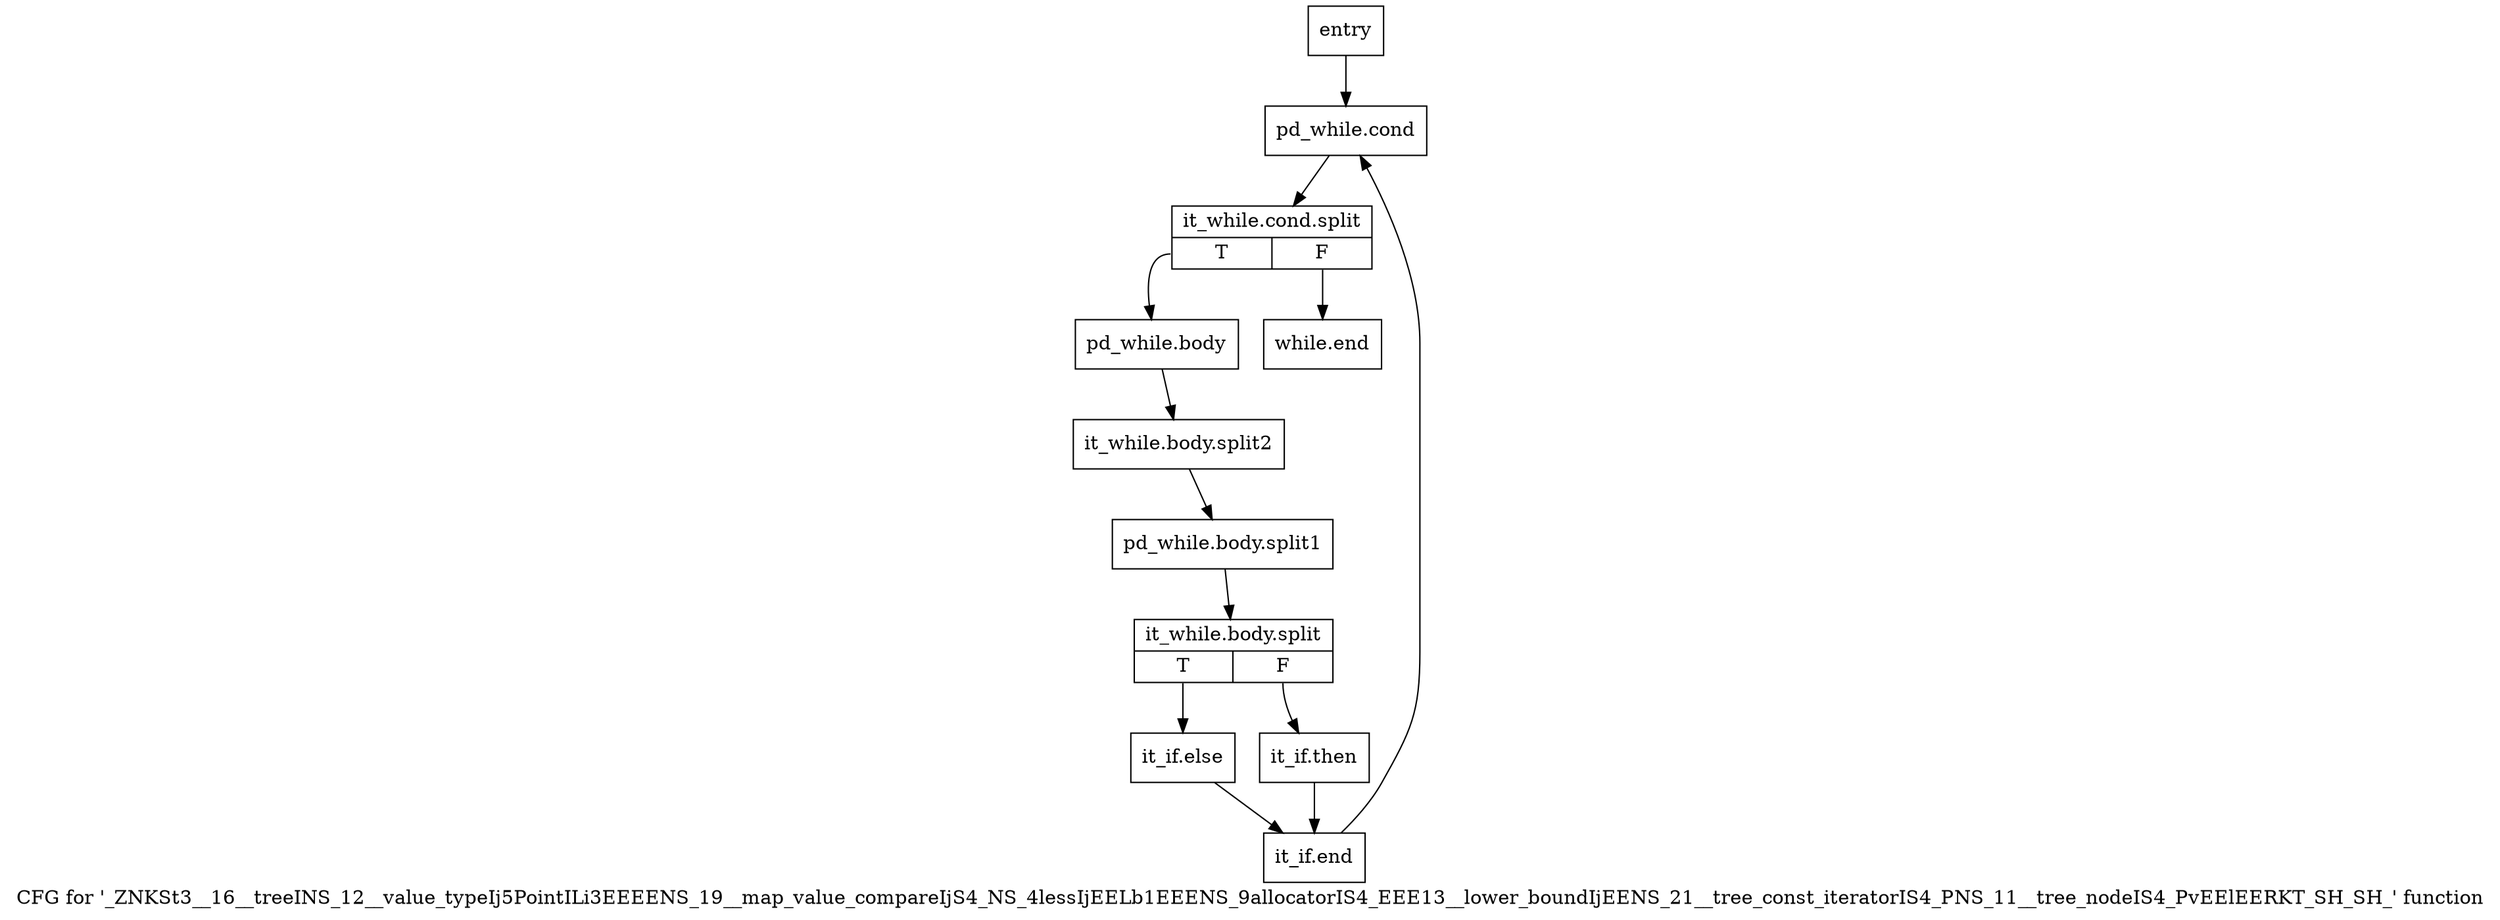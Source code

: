 digraph "CFG for '_ZNKSt3__16__treeINS_12__value_typeIj5PointILi3EEEENS_19__map_value_compareIjS4_NS_4lessIjEELb1EEENS_9allocatorIS4_EEE13__lower_boundIjEENS_21__tree_const_iteratorIS4_PNS_11__tree_nodeIS4_PvEElEERKT_SH_SH_' function" {
	label="CFG for '_ZNKSt3__16__treeINS_12__value_typeIj5PointILi3EEEENS_19__map_value_compareIjS4_NS_4lessIjEELb1EEENS_9allocatorIS4_EEE13__lower_boundIjEENS_21__tree_const_iteratorIS4_PNS_11__tree_nodeIS4_PvEElEERKT_SH_SH_' function";

	Node0x467b960 [shape=record,label="{entry}"];
	Node0x467b960 -> Node0x467b9b0;
	Node0x467b9b0 [shape=record,label="{pd_while.cond}"];
	Node0x467b9b0 -> Node0xa900fa0;
	Node0xa900fa0 [shape=record,label="{it_while.cond.split|{<s0>T|<s1>F}}"];
	Node0xa900fa0:s0 -> Node0x467ba00;
	Node0xa900fa0:s1 -> Node0x467bb40;
	Node0x467ba00 [shape=record,label="{pd_while.body}"];
	Node0x467ba00 -> Node0xa900e60;
	Node0xa900e60 [shape=record,label="{it_while.body.split2}"];
	Node0xa900e60 -> Node0xa900f00;
	Node0xa900f00 [shape=record,label="{pd_while.body.split1}"];
	Node0xa900f00 -> Node0xa900eb0;
	Node0xa900eb0 [shape=record,label="{it_while.body.split|{<s0>T|<s1>F}}"];
	Node0xa900eb0:s0 -> Node0x467baa0;
	Node0xa900eb0:s1 -> Node0x467ba50;
	Node0x467ba50 [shape=record,label="{it_if.then}"];
	Node0x467ba50 -> Node0x467baf0;
	Node0x467baa0 [shape=record,label="{it_if.else}"];
	Node0x467baa0 -> Node0x467baf0;
	Node0x467baf0 [shape=record,label="{it_if.end}"];
	Node0x467baf0 -> Node0x467b9b0;
	Node0x467bb40 [shape=record,label="{while.end}"];
}
